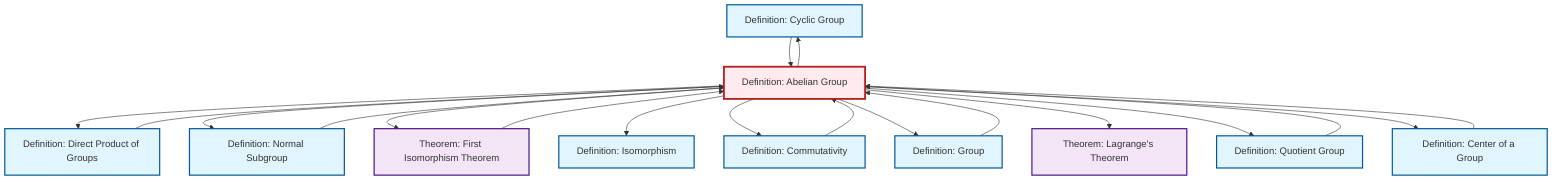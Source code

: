 graph TD
    classDef definition fill:#e1f5fe,stroke:#01579b,stroke-width:2px
    classDef theorem fill:#f3e5f5,stroke:#4a148c,stroke-width:2px
    classDef axiom fill:#fff3e0,stroke:#e65100,stroke-width:2px
    classDef example fill:#e8f5e9,stroke:#1b5e20,stroke-width:2px
    classDef current fill:#ffebee,stroke:#b71c1c,stroke-width:3px
    def-cyclic-group["Definition: Cyclic Group"]:::definition
    thm-lagrange["Theorem: Lagrange's Theorem"]:::theorem
    def-isomorphism["Definition: Isomorphism"]:::definition
    def-abelian-group["Definition: Abelian Group"]:::definition
    def-normal-subgroup["Definition: Normal Subgroup"]:::definition
    def-commutativity["Definition: Commutativity"]:::definition
    thm-first-isomorphism["Theorem: First Isomorphism Theorem"]:::theorem
    def-group["Definition: Group"]:::definition
    def-center-of-group["Definition: Center of a Group"]:::definition
    def-quotient-group["Definition: Quotient Group"]:::definition
    def-direct-product["Definition: Direct Product of Groups"]:::definition
    def-direct-product --> def-abelian-group
    def-quotient-group --> def-abelian-group
    def-normal-subgroup --> def-abelian-group
    def-abelian-group --> def-direct-product
    def-abelian-group --> def-normal-subgroup
    def-abelian-group --> def-cyclic-group
    def-abelian-group --> thm-first-isomorphism
    def-abelian-group --> def-isomorphism
    thm-first-isomorphism --> def-abelian-group
    def-center-of-group --> def-abelian-group
    def-abelian-group --> def-commutativity
    def-abelian-group --> def-group
    def-abelian-group --> thm-lagrange
    def-abelian-group --> def-quotient-group
    def-group --> def-abelian-group
    def-abelian-group --> def-center-of-group
    def-cyclic-group --> def-abelian-group
    def-commutativity --> def-abelian-group
    class def-abelian-group current